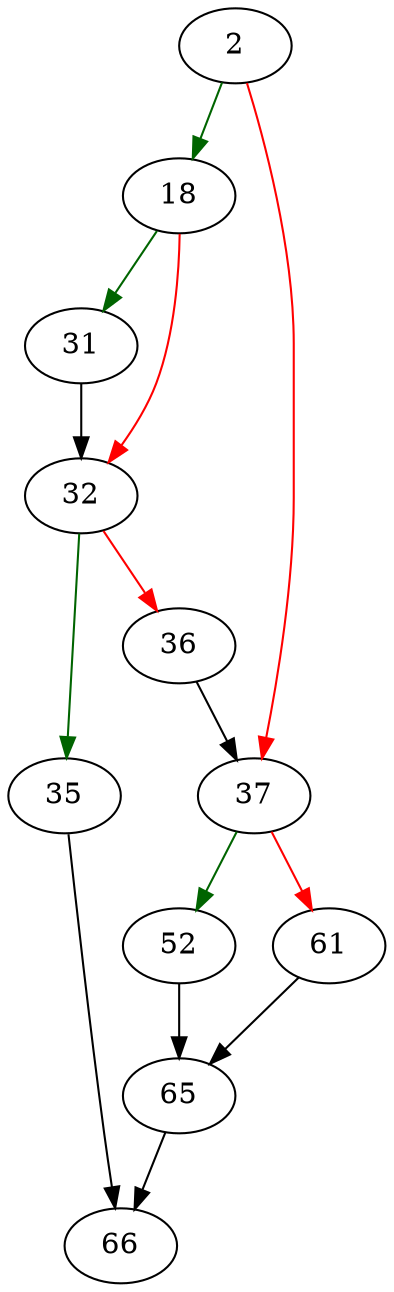 strict digraph "sqlite3BtreeCopyFile" {
	// Node definitions.
	2 [entry=true];
	18;
	37;
	31;
	32;
	35;
	36;
	66;
	52;
	61;
	65;

	// Edge definitions.
	2 -> 18 [
		color=darkgreen
		cond=true
	];
	2 -> 37 [
		color=red
		cond=false
	];
	18 -> 31 [
		color=darkgreen
		cond=true
	];
	18 -> 32 [
		color=red
		cond=false
	];
	37 -> 52 [
		color=darkgreen
		cond=true
	];
	37 -> 61 [
		color=red
		cond=false
	];
	31 -> 32;
	32 -> 35 [
		color=darkgreen
		cond=true
	];
	32 -> 36 [
		color=red
		cond=false
	];
	35 -> 66;
	36 -> 37;
	52 -> 65;
	61 -> 65;
	65 -> 66;
}